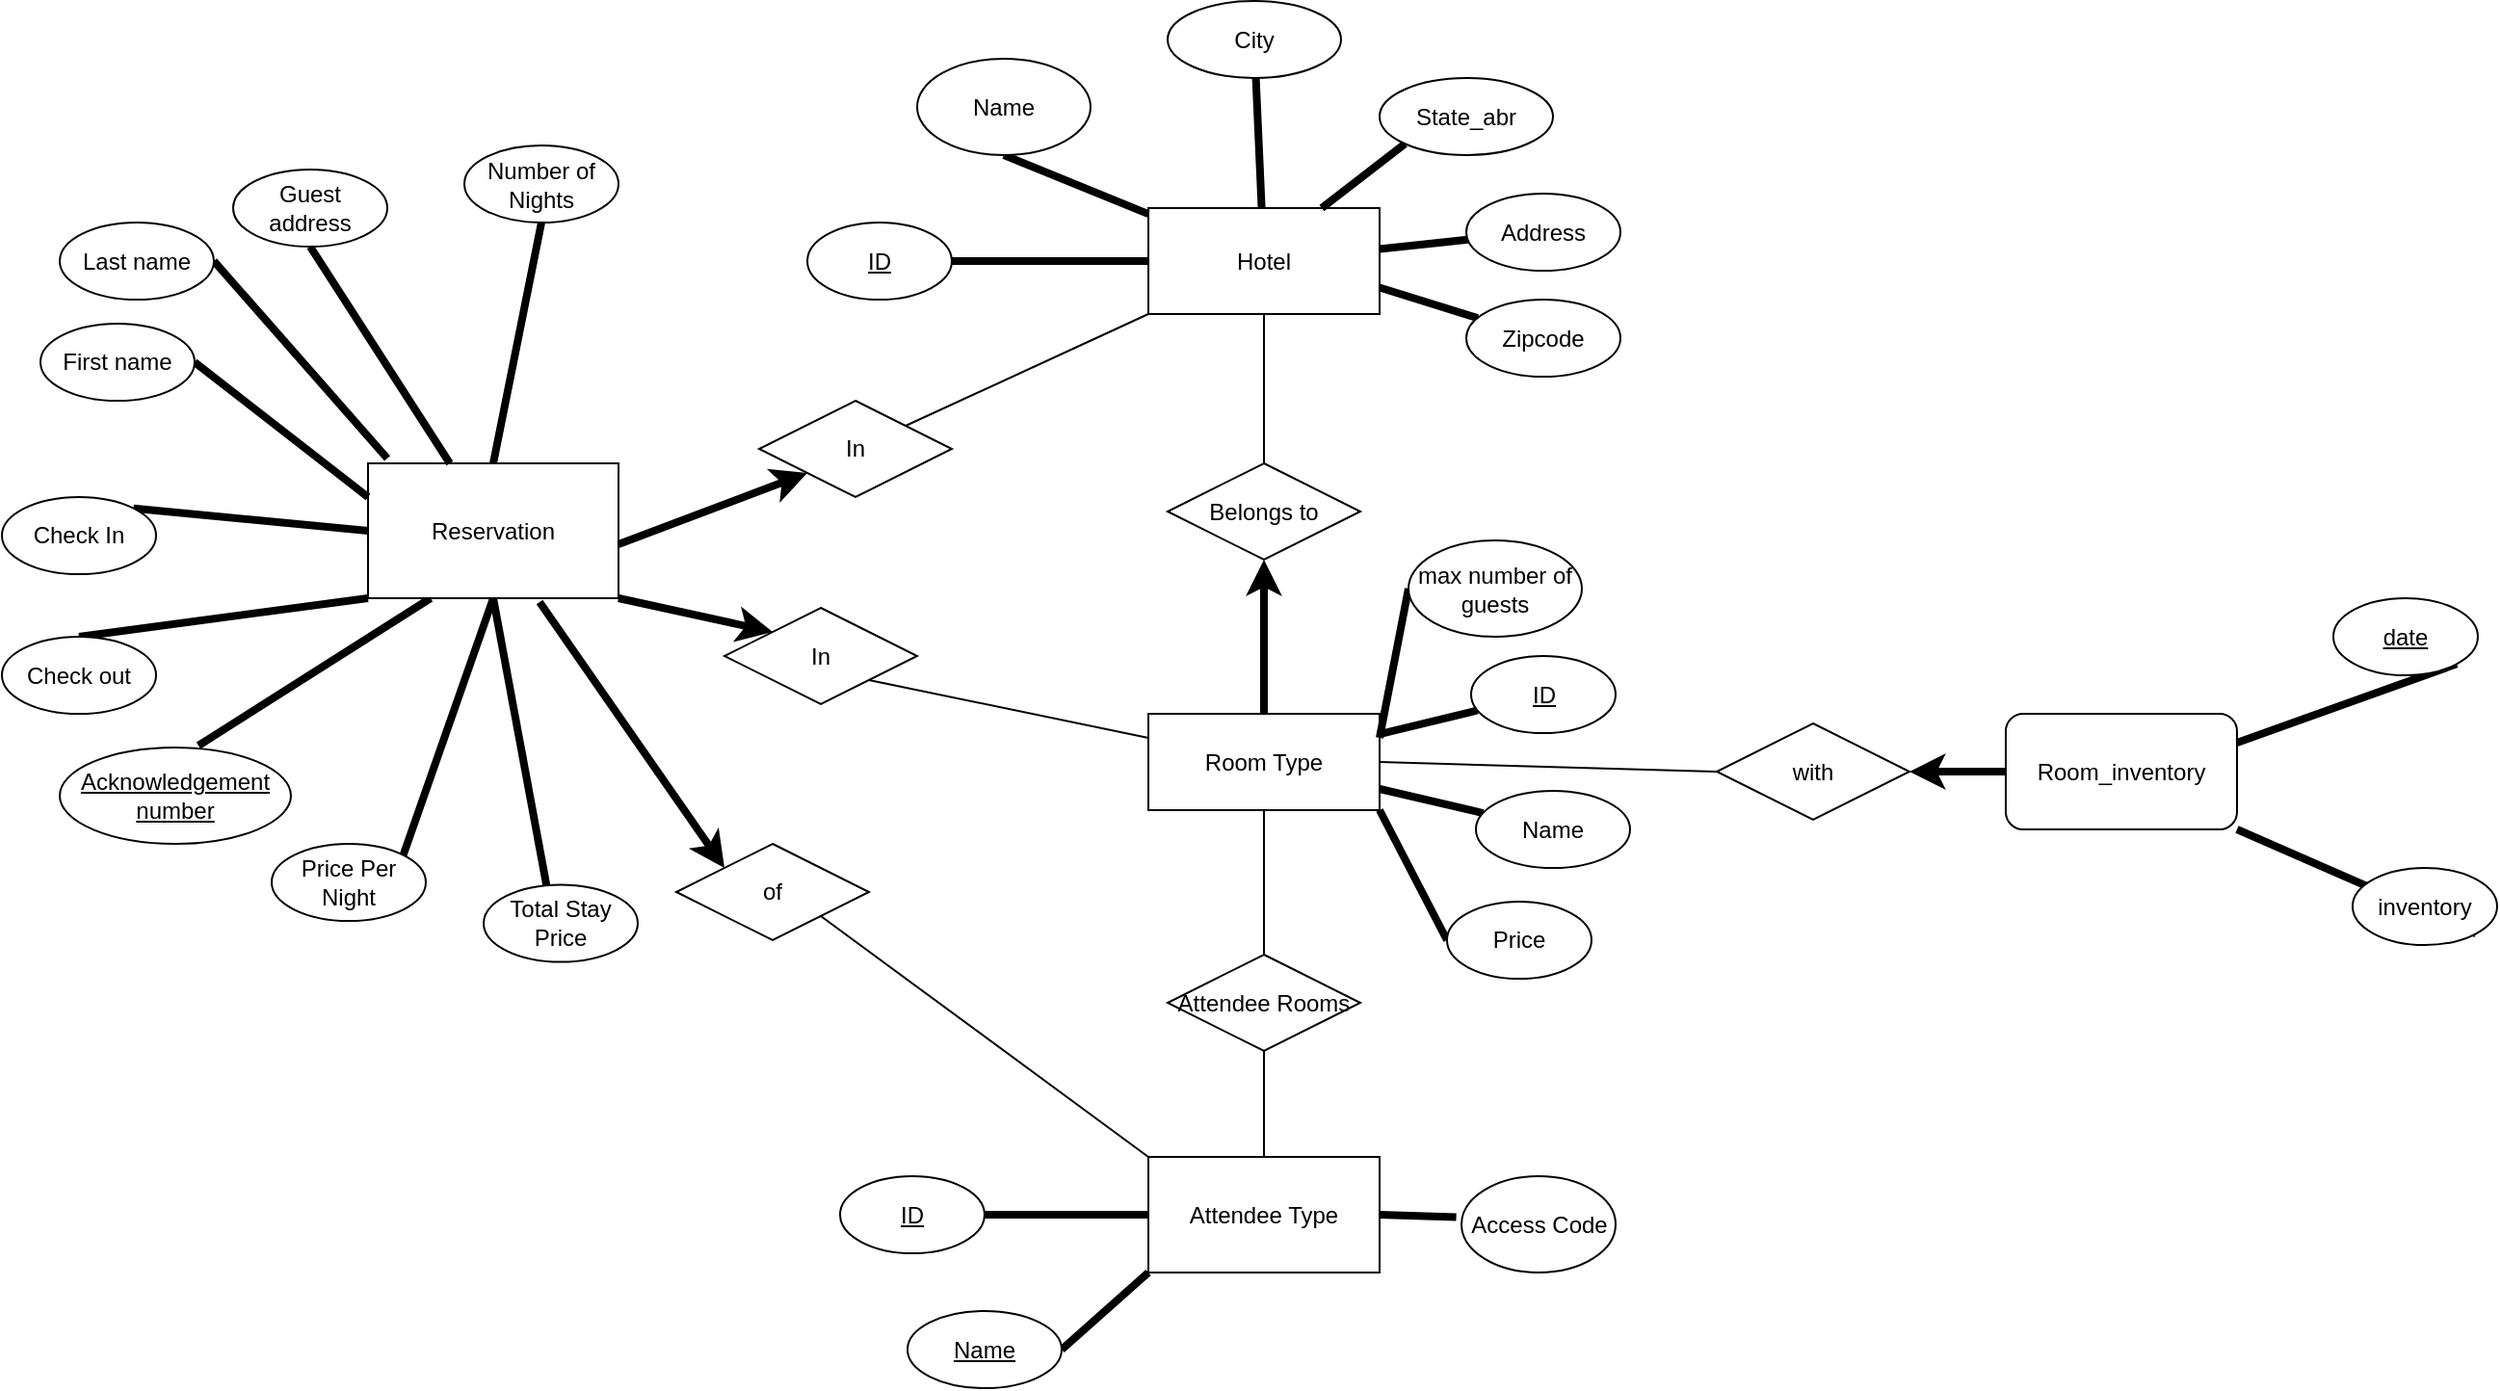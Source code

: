 <mxfile>
    <diagram id="4nsf73qf7v2OHuRyqHvw" name="Page-1">
        <mxGraphModel dx="1330" dy="861" grid="1" gridSize="10" guides="1" tooltips="1" connect="1" arrows="1" fold="1" page="1" pageScale="1" pageWidth="850" pageHeight="1100" math="0" shadow="0">
            <root>
                <mxCell id="0"/>
                <mxCell id="1" parent="0"/>
                <mxCell id="68" value="" style="edgeStyle=none;rounded=0;orthogonalLoop=1;jettySize=auto;html=1;endArrow=none;endFill=0;strokeWidth=1;" parent="1" source="2" target="65" edge="1">
                    <mxGeometry relative="1" as="geometry"/>
                </mxCell>
                <mxCell id="2" value="Hotel" style="rounded=0;whiteSpace=wrap;html=1;" parent="1" vertex="1">
                    <mxGeometry x="595" y="170" width="120" height="55" as="geometry"/>
                </mxCell>
                <mxCell id="138" style="edgeStyle=none;html=1;exitX=0.25;exitY=1;exitDx=0;exitDy=0;entryX=0.6;entryY=-0.02;entryDx=0;entryDy=0;entryPerimeter=0;endArrow=none;endFill=0;strokeWidth=4;" parent="1" source="3" target="47" edge="1">
                    <mxGeometry relative="1" as="geometry"/>
                </mxCell>
                <mxCell id="148" style="edgeStyle=none;html=1;exitX=0.5;exitY=0;exitDx=0;exitDy=0;endArrow=none;endFill=0;strokeWidth=4;entryX=0.5;entryY=1;entryDx=0;entryDy=0;" parent="1" source="3" target="149" edge="1">
                    <mxGeometry relative="1" as="geometry">
                        <mxPoint x="255" y="200" as="targetPoint"/>
                    </mxGeometry>
                </mxCell>
                <mxCell id="3" value="Reservation" style="rounded=0;whiteSpace=wrap;html=1;" parent="1" vertex="1">
                    <mxGeometry x="190" y="302.5" width="130" height="70" as="geometry"/>
                </mxCell>
                <mxCell id="67" value="" style="edgeStyle=none;rounded=0;orthogonalLoop=1;jettySize=auto;html=1;endArrow=classic;endFill=1;strokeWidth=4;" parent="1" source="5" target="65" edge="1">
                    <mxGeometry relative="1" as="geometry"/>
                </mxCell>
                <mxCell id="146" style="edgeStyle=none;html=1;exitX=1;exitY=0.5;exitDx=0;exitDy=0;entryX=0;entryY=0.5;entryDx=0;entryDy=0;endArrow=none;endFill=0;strokeWidth=1;" parent="1" source="5" target="117" edge="1">
                    <mxGeometry relative="1" as="geometry"/>
                </mxCell>
                <mxCell id="5" value="Room Type" style="rounded=0;whiteSpace=wrap;html=1;" parent="1" vertex="1">
                    <mxGeometry x="595" y="432.5" width="120" height="50" as="geometry"/>
                </mxCell>
                <mxCell id="81" style="edgeStyle=none;rounded=0;orthogonalLoop=1;jettySize=auto;html=1;exitX=0.5;exitY=1;exitDx=0;exitDy=0;endArrow=none;endFill=0;strokeWidth=4;" parent="1" source="6" target="2" edge="1">
                    <mxGeometry relative="1" as="geometry"/>
                </mxCell>
                <mxCell id="6" value="Name" style="ellipse;whiteSpace=wrap;html=1;" parent="1" vertex="1">
                    <mxGeometry x="475" y="92.5" width="90" height="50" as="geometry"/>
                </mxCell>
                <mxCell id="80" value="" style="edgeStyle=none;rounded=0;orthogonalLoop=1;jettySize=auto;html=1;endArrow=none;endFill=0;strokeWidth=4;" parent="1" source="7" target="2" edge="1">
                    <mxGeometry relative="1" as="geometry"/>
                </mxCell>
                <mxCell id="7" value="City" style="ellipse;whiteSpace=wrap;html=1;" parent="1" vertex="1">
                    <mxGeometry x="605" y="62.5" width="90" height="40" as="geometry"/>
                </mxCell>
                <mxCell id="27" style="rounded=0;orthogonalLoop=1;jettySize=auto;html=1;exitX=0.5;exitY=1;exitDx=0;exitDy=0;endArrow=none;endFill=0;strokeWidth=4;" parent="1" source="8" target="3" edge="1">
                    <mxGeometry relative="1" as="geometry"/>
                </mxCell>
                <mxCell id="8" value="Guest address" style="ellipse;whiteSpace=wrap;html=1;" parent="1" vertex="1">
                    <mxGeometry x="120" y="150" width="80" height="40" as="geometry"/>
                </mxCell>
                <mxCell id="28" style="rounded=0;orthogonalLoop=1;jettySize=auto;html=1;exitX=1;exitY=0.5;exitDx=0;exitDy=0;entryX=0;entryY=0.25;entryDx=0;entryDy=0;endArrow=none;endFill=0;strokeWidth=4;" parent="1" source="9" target="3" edge="1">
                    <mxGeometry relative="1" as="geometry"/>
                </mxCell>
                <mxCell id="9" value="First name" style="ellipse;whiteSpace=wrap;html=1;" parent="1" vertex="1">
                    <mxGeometry x="20" y="230" width="80" height="40" as="geometry"/>
                </mxCell>
                <mxCell id="30" style="rounded=0;orthogonalLoop=1;jettySize=auto;html=1;exitX=1;exitY=0;exitDx=0;exitDy=0;endArrow=none;endFill=0;strokeWidth=4;entryX=0;entryY=0.5;entryDx=0;entryDy=0;" parent="1" source="13" target="3" edge="1">
                    <mxGeometry relative="1" as="geometry">
                        <mxPoint x="170" y="360" as="targetPoint"/>
                    </mxGeometry>
                </mxCell>
                <mxCell id="13" value="Check In" style="ellipse;whiteSpace=wrap;html=1;" parent="1" vertex="1">
                    <mxGeometry y="320" width="80" height="40" as="geometry"/>
                </mxCell>
                <mxCell id="63" style="edgeStyle=none;rounded=0;orthogonalLoop=1;jettySize=auto;html=1;exitX=0.5;exitY=0;exitDx=0;exitDy=0;entryX=0.5;entryY=1;entryDx=0;entryDy=0;endArrow=none;endFill=0;strokeWidth=1;" parent="1" source="19" target="52" edge="1">
                    <mxGeometry relative="1" as="geometry"/>
                </mxCell>
                <mxCell id="135" style="edgeStyle=none;html=1;exitX=0;exitY=0;exitDx=0;exitDy=0;entryX=1;entryY=1;entryDx=0;entryDy=0;endArrow=none;endFill=0;strokeWidth=1;" parent="1" source="19" target="134" edge="1">
                    <mxGeometry relative="1" as="geometry"/>
                </mxCell>
                <mxCell id="19" value="Attendee Type" style="rounded=0;whiteSpace=wrap;html=1;" parent="1" vertex="1">
                    <mxGeometry x="595" y="662.5" width="120" height="60" as="geometry"/>
                </mxCell>
                <mxCell id="71" value="" style="edgeStyle=none;rounded=0;orthogonalLoop=1;jettySize=auto;html=1;endArrow=none;endFill=0;strokeWidth=4;" parent="1" source="24" target="5" edge="1">
                    <mxGeometry relative="1" as="geometry"/>
                </mxCell>
                <mxCell id="24" value="Name" style="ellipse;whiteSpace=wrap;html=1;" parent="1" vertex="1">
                    <mxGeometry x="765" y="472.5" width="80" height="40" as="geometry"/>
                </mxCell>
                <mxCell id="53" style="edgeStyle=none;rounded=0;orthogonalLoop=1;jettySize=auto;html=1;exitX=0;exitY=0.5;exitDx=0;exitDy=0;entryX=1;entryY=0.25;entryDx=0;entryDy=0;endArrow=none;endFill=0;strokeWidth=4;" parent="1" source="25" target="5" edge="1">
                    <mxGeometry relative="1" as="geometry"/>
                </mxCell>
                <mxCell id="25" value="max number of guests" style="ellipse;whiteSpace=wrap;html=1;" parent="1" vertex="1">
                    <mxGeometry x="730" y="342.5" width="90" height="50" as="geometry"/>
                </mxCell>
                <mxCell id="31" style="rounded=0;orthogonalLoop=1;jettySize=auto;html=1;exitX=0.5;exitY=0;exitDx=0;exitDy=0;entryX=0;entryY=1;entryDx=0;entryDy=0;endArrow=none;endFill=0;strokeWidth=4;" parent="1" source="26" target="3" edge="1">
                    <mxGeometry relative="1" as="geometry"/>
                </mxCell>
                <mxCell id="26" value="Check out" style="ellipse;whiteSpace=wrap;html=1;" parent="1" vertex="1">
                    <mxGeometry y="392.5" width="80" height="40" as="geometry"/>
                </mxCell>
                <mxCell id="50" style="edgeStyle=none;rounded=0;orthogonalLoop=1;jettySize=auto;html=1;exitX=1;exitY=0.5;exitDx=0;exitDy=0;entryX=0;entryY=1;entryDx=0;entryDy=0;endArrow=none;endFill=0;strokeWidth=4;" parent="1" source="42" target="19" edge="1">
                    <mxGeometry relative="1" as="geometry"/>
                </mxCell>
                <mxCell id="42" value="&lt;u&gt;Name&lt;/u&gt;" style="ellipse;whiteSpace=wrap;html=1;" parent="1" vertex="1">
                    <mxGeometry x="470" y="742.5" width="80" height="40" as="geometry"/>
                </mxCell>
                <mxCell id="46" style="edgeStyle=none;rounded=0;orthogonalLoop=1;jettySize=auto;html=1;exitX=0.5;exitY=1;exitDx=0;exitDy=0;entryX=0;entryY=1;entryDx=0;entryDy=0;endArrow=none;endFill=0;strokeWidth=1;" parent="1" source="3" target="3" edge="1">
                    <mxGeometry relative="1" as="geometry"/>
                </mxCell>
                <mxCell id="47" value="&lt;u&gt;Acknowledgement number&lt;/u&gt;" style="ellipse;whiteSpace=wrap;html=1;" parent="1" vertex="1">
                    <mxGeometry x="30" y="450" width="120" height="50" as="geometry"/>
                </mxCell>
                <mxCell id="64" style="edgeStyle=none;rounded=0;orthogonalLoop=1;jettySize=auto;html=1;exitX=0.5;exitY=0;exitDx=0;exitDy=0;entryX=0.5;entryY=1;entryDx=0;entryDy=0;endArrow=none;endFill=0;strokeWidth=1;" parent="1" source="52" target="5" edge="1">
                    <mxGeometry relative="1" as="geometry"/>
                </mxCell>
                <mxCell id="52" value="Attendee Rooms" style="rhombus;whiteSpace=wrap;html=1;" parent="1" vertex="1">
                    <mxGeometry x="605" y="557.5" width="100" height="50" as="geometry"/>
                </mxCell>
                <mxCell id="78" value="" style="edgeStyle=none;rounded=0;orthogonalLoop=1;jettySize=auto;html=1;endArrow=none;endFill=0;strokeWidth=4;" parent="1" source="54" target="2" edge="1">
                    <mxGeometry relative="1" as="geometry"/>
                </mxCell>
                <mxCell id="54" value="Address" style="ellipse;whiteSpace=wrap;html=1;" parent="1" vertex="1">
                    <mxGeometry x="760" y="162.5" width="80" height="40" as="geometry"/>
                </mxCell>
                <mxCell id="79" style="edgeStyle=none;rounded=0;orthogonalLoop=1;jettySize=auto;html=1;exitX=0;exitY=1;exitDx=0;exitDy=0;entryX=0.75;entryY=0;entryDx=0;entryDy=0;endArrow=none;endFill=0;strokeWidth=4;" parent="1" source="55" target="2" edge="1">
                    <mxGeometry relative="1" as="geometry"/>
                </mxCell>
                <mxCell id="55" value="State_abr" style="ellipse;whiteSpace=wrap;html=1;" parent="1" vertex="1">
                    <mxGeometry x="715" y="102.5" width="90" height="40" as="geometry"/>
                </mxCell>
                <mxCell id="56" style="edgeStyle=none;rounded=0;orthogonalLoop=1;jettySize=auto;html=1;exitX=0.75;exitY=0;exitDx=0;exitDy=0;endArrow=none;endFill=0;strokeWidth=4;" parent="1" source="5" target="5" edge="1">
                    <mxGeometry relative="1" as="geometry"/>
                </mxCell>
                <mxCell id="65" value="Belongs to" style="rhombus;whiteSpace=wrap;html=1;" parent="1" vertex="1">
                    <mxGeometry x="605" y="302.5" width="100" height="50" as="geometry"/>
                </mxCell>
                <mxCell id="84" value="" style="edgeStyle=none;rounded=0;orthogonalLoop=1;jettySize=auto;html=1;endArrow=none;endFill=0;strokeWidth=4;" parent="1" source="83" target="5" edge="1">
                    <mxGeometry relative="1" as="geometry"/>
                </mxCell>
                <mxCell id="83" value="&lt;u&gt;ID&lt;/u&gt;" style="ellipse;whiteSpace=wrap;html=1;" parent="1" vertex="1">
                    <mxGeometry x="762.5" y="402.5" width="75" height="40" as="geometry"/>
                </mxCell>
                <mxCell id="86" value="" style="edgeStyle=none;rounded=0;orthogonalLoop=1;jettySize=auto;html=1;endArrow=none;endFill=0;strokeWidth=4;" parent="1" source="85" target="2" edge="1">
                    <mxGeometry relative="1" as="geometry"/>
                </mxCell>
                <mxCell id="85" value="&lt;u&gt;ID&lt;/u&gt;" style="ellipse;whiteSpace=wrap;html=1;" parent="1" vertex="1">
                    <mxGeometry x="418" y="177.5" width="75" height="40" as="geometry"/>
                </mxCell>
                <mxCell id="88" value="" style="edgeStyle=none;rounded=0;orthogonalLoop=1;jettySize=auto;html=1;endArrow=none;endFill=0;strokeWidth=4;" parent="1" source="87" target="19" edge="1">
                    <mxGeometry relative="1" as="geometry"/>
                </mxCell>
                <mxCell id="87" value="&lt;u&gt;ID&lt;/u&gt;" style="ellipse;whiteSpace=wrap;html=1;" parent="1" vertex="1">
                    <mxGeometry x="435" y="672.5" width="75" height="40" as="geometry"/>
                </mxCell>
                <mxCell id="89" value="Room_inventory" style="rounded=1;whiteSpace=wrap;html=1;" parent="1" vertex="1">
                    <mxGeometry x="1040" y="432.5" width="120" height="60" as="geometry"/>
                </mxCell>
                <mxCell id="133" style="edgeStyle=none;rounded=0;orthogonalLoop=1;jettySize=auto;html=1;exitX=0;exitY=0.5;exitDx=0;exitDy=0;entryX=1;entryY=1;entryDx=0;entryDy=0;startArrow=none;startFill=0;endArrow=none;endFill=0;strokeWidth=4;" parent="1" source="93" target="5" edge="1">
                    <mxGeometry relative="1" as="geometry"/>
                </mxCell>
                <mxCell id="93" value="Price" style="ellipse;whiteSpace=wrap;html=1;" parent="1" vertex="1">
                    <mxGeometry x="750" y="530" width="75" height="40" as="geometry"/>
                </mxCell>
                <mxCell id="115" style="edgeStyle=none;rounded=0;orthogonalLoop=1;jettySize=auto;html=1;exitX=1;exitY=1;exitDx=0;exitDy=0;entryX=1;entryY=0.25;entryDx=0;entryDy=0;endArrow=none;endFill=0;strokeWidth=4;" parent="1" source="101" target="89" edge="1">
                    <mxGeometry relative="1" as="geometry"/>
                </mxCell>
                <mxCell id="101" value="&lt;u&gt;date&lt;/u&gt;" style="ellipse;whiteSpace=wrap;html=1;" parent="1" vertex="1">
                    <mxGeometry x="1210" y="372.5" width="75" height="40" as="geometry"/>
                </mxCell>
                <mxCell id="114" style="edgeStyle=none;rounded=0;orthogonalLoop=1;jettySize=auto;html=1;exitX=1;exitY=1;exitDx=0;exitDy=0;entryX=1;entryY=1;entryDx=0;entryDy=0;endArrow=none;endFill=0;strokeWidth=4;" parent="1" source="103" target="89" edge="1">
                    <mxGeometry relative="1" as="geometry"/>
                </mxCell>
                <mxCell id="103" value="inventory" style="ellipse;whiteSpace=wrap;html=1;" parent="1" vertex="1">
                    <mxGeometry x="1220" y="512.5" width="75" height="40" as="geometry"/>
                </mxCell>
                <mxCell id="147" style="edgeStyle=none;html=1;exitX=0;exitY=0.5;exitDx=0;exitDy=0;endArrow=classic;endFill=1;strokeWidth=4;entryX=1;entryY=0.5;entryDx=0;entryDy=0;" parent="1" source="89" target="117" edge="1">
                    <mxGeometry relative="1" as="geometry">
                        <mxPoint x="980" y="510" as="targetPoint"/>
                    </mxGeometry>
                </mxCell>
                <mxCell id="117" value="with" style="rhombus;whiteSpace=wrap;html=1;" parent="1" vertex="1">
                    <mxGeometry x="890" y="437.5" width="100" height="50" as="geometry"/>
                </mxCell>
                <mxCell id="132" style="edgeStyle=none;rounded=0;orthogonalLoop=1;jettySize=auto;html=1;startArrow=none;startFill=0;endArrow=classic;endFill=1;strokeWidth=4;entryX=0;entryY=0;entryDx=0;entryDy=0;exitX=0.685;exitY=1.029;exitDx=0;exitDy=0;exitPerimeter=0;" parent="1" source="3" target="134" edge="1">
                    <mxGeometry relative="1" as="geometry">
                        <mxPoint x="245" y="420" as="sourcePoint"/>
                    </mxGeometry>
                </mxCell>
                <mxCell id="134" value="of" style="rhombus;whiteSpace=wrap;html=1;" parent="1" vertex="1">
                    <mxGeometry x="350" y="500" width="100" height="50" as="geometry"/>
                </mxCell>
                <mxCell id="139" style="edgeStyle=none;html=1;exitX=0;exitY=1;exitDx=0;exitDy=0;endArrow=none;endFill=0;strokeWidth=1;" parent="1" source="2" target="140" edge="1">
                    <mxGeometry relative="1" as="geometry">
                        <mxPoint x="605" y="672.5" as="sourcePoint"/>
                    </mxGeometry>
                </mxCell>
                <mxCell id="140" value="In" style="rhombus;whiteSpace=wrap;html=1;" parent="1" vertex="1">
                    <mxGeometry x="393" y="270" width="100" height="50" as="geometry"/>
                </mxCell>
                <mxCell id="141" style="edgeStyle=none;html=1;exitX=0;exitY=0.25;exitDx=0;exitDy=0;entryX=1;entryY=1;entryDx=0;entryDy=0;endArrow=none;endFill=0;strokeWidth=1;" parent="1" source="5" target="142" edge="1">
                    <mxGeometry relative="1" as="geometry">
                        <mxPoint x="620" y="523.75" as="sourcePoint"/>
                    </mxGeometry>
                </mxCell>
                <mxCell id="142" value="In" style="rhombus;whiteSpace=wrap;html=1;" parent="1" vertex="1">
                    <mxGeometry x="375" y="377.5" width="100" height="50" as="geometry"/>
                </mxCell>
                <mxCell id="143" style="edgeStyle=none;rounded=0;orthogonalLoop=1;jettySize=auto;html=1;startArrow=none;startFill=0;endArrow=classic;endFill=1;strokeWidth=4;entryX=0;entryY=0;entryDx=0;entryDy=0;exitX=0.685;exitY=1.029;exitDx=0;exitDy=0;exitPerimeter=0;" parent="1" target="142" edge="1">
                    <mxGeometry relative="1" as="geometry">
                        <mxPoint x="320.0" y="372.5" as="sourcePoint"/>
                        <mxPoint x="415.95" y="510.47" as="targetPoint"/>
                    </mxGeometry>
                </mxCell>
                <mxCell id="144" style="edgeStyle=none;rounded=0;orthogonalLoop=1;jettySize=auto;html=1;startArrow=none;startFill=0;endArrow=classic;endFill=1;strokeWidth=4;entryX=0;entryY=1;entryDx=0;entryDy=0;exitX=0.685;exitY=1.029;exitDx=0;exitDy=0;exitPerimeter=0;" parent="1" target="140" edge="1">
                    <mxGeometry relative="1" as="geometry">
                        <mxPoint x="320.0" y="344.53" as="sourcePoint"/>
                        <mxPoint x="415.95" y="482.5" as="targetPoint"/>
                    </mxGeometry>
                </mxCell>
                <mxCell id="149" value="Number of Nights" style="ellipse;whiteSpace=wrap;html=1;" parent="1" vertex="1">
                    <mxGeometry x="240" y="137.5" width="80" height="40" as="geometry"/>
                </mxCell>
                <mxCell id="150" value="" style="edgeStyle=none;rounded=0;orthogonalLoop=1;jettySize=auto;html=1;endArrow=none;endFill=0;strokeWidth=4;entryX=1;entryY=0.75;entryDx=0;entryDy=0;" parent="1" source="151" target="2" edge="1">
                    <mxGeometry relative="1" as="geometry">
                        <mxPoint x="710" y="223.75" as="targetPoint"/>
                    </mxGeometry>
                </mxCell>
                <mxCell id="151" value="Zipcode" style="ellipse;whiteSpace=wrap;html=1;" parent="1" vertex="1">
                    <mxGeometry x="760" y="217.5" width="80" height="40" as="geometry"/>
                </mxCell>
                <mxCell id="152" style="rounded=0;orthogonalLoop=1;jettySize=auto;html=1;exitX=1;exitY=0.5;exitDx=0;exitDy=0;entryX=0.077;entryY=-0.036;entryDx=0;entryDy=0;endArrow=none;endFill=0;strokeWidth=4;entryPerimeter=0;" parent="1" source="153" target="3" edge="1">
                    <mxGeometry relative="1" as="geometry">
                        <mxPoint x="200" y="267.5" as="targetPoint"/>
                    </mxGeometry>
                </mxCell>
                <mxCell id="153" value="Last name" style="ellipse;whiteSpace=wrap;html=1;" parent="1" vertex="1">
                    <mxGeometry x="30" y="177.5" width="80" height="40" as="geometry"/>
                </mxCell>
                <mxCell id="154" style="edgeStyle=none;html=1;endArrow=none;endFill=0;strokeWidth=4;entryX=1;entryY=0;entryDx=0;entryDy=0;exitX=0.5;exitY=1;exitDx=0;exitDy=0;" parent="1" source="3" target="155" edge="1">
                    <mxGeometry relative="1" as="geometry">
                        <mxPoint x="155" y="562.5" as="targetPoint"/>
                        <mxPoint x="230" y="390" as="sourcePoint"/>
                    </mxGeometry>
                </mxCell>
                <mxCell id="155" value="Price Per Night" style="ellipse;whiteSpace=wrap;html=1;" parent="1" vertex="1">
                    <mxGeometry x="140" y="500" width="80" height="40" as="geometry"/>
                </mxCell>
                <mxCell id="156" style="edgeStyle=none;html=1;endArrow=none;endFill=0;strokeWidth=4;entryX=0.5;entryY=1;entryDx=0;entryDy=0;exitX=0.5;exitY=1;exitDx=0;exitDy=0;" parent="1" source="3" target="157" edge="1">
                    <mxGeometry relative="1" as="geometry">
                        <mxPoint x="265" y="583.75" as="targetPoint"/>
                        <mxPoint x="251.774" y="363.75" as="sourcePoint"/>
                    </mxGeometry>
                </mxCell>
                <mxCell id="157" value="Total Stay Price" style="ellipse;whiteSpace=wrap;html=1;" parent="1" vertex="1">
                    <mxGeometry x="250" y="521.25" width="80" height="40" as="geometry"/>
                </mxCell>
                <mxCell id="158" style="edgeStyle=none;html=1;exitX=1;exitY=0.5;exitDx=0;exitDy=0;endArrow=none;endFill=0;strokeWidth=4;entryX=-0.034;entryY=0.426;entryDx=0;entryDy=0;entryPerimeter=0;" parent="1" source="19" target="159" edge="1">
                    <mxGeometry relative="1" as="geometry">
                        <mxPoint x="772.5" y="662.5" as="targetPoint"/>
                        <mxPoint x="772.5" y="765" as="sourcePoint"/>
                    </mxGeometry>
                </mxCell>
                <mxCell id="159" value="Access Code" style="ellipse;whiteSpace=wrap;html=1;" parent="1" vertex="1">
                    <mxGeometry x="757.5" y="672.5" width="80" height="50" as="geometry"/>
                </mxCell>
            </root>
        </mxGraphModel>
    </diagram>
</mxfile>
